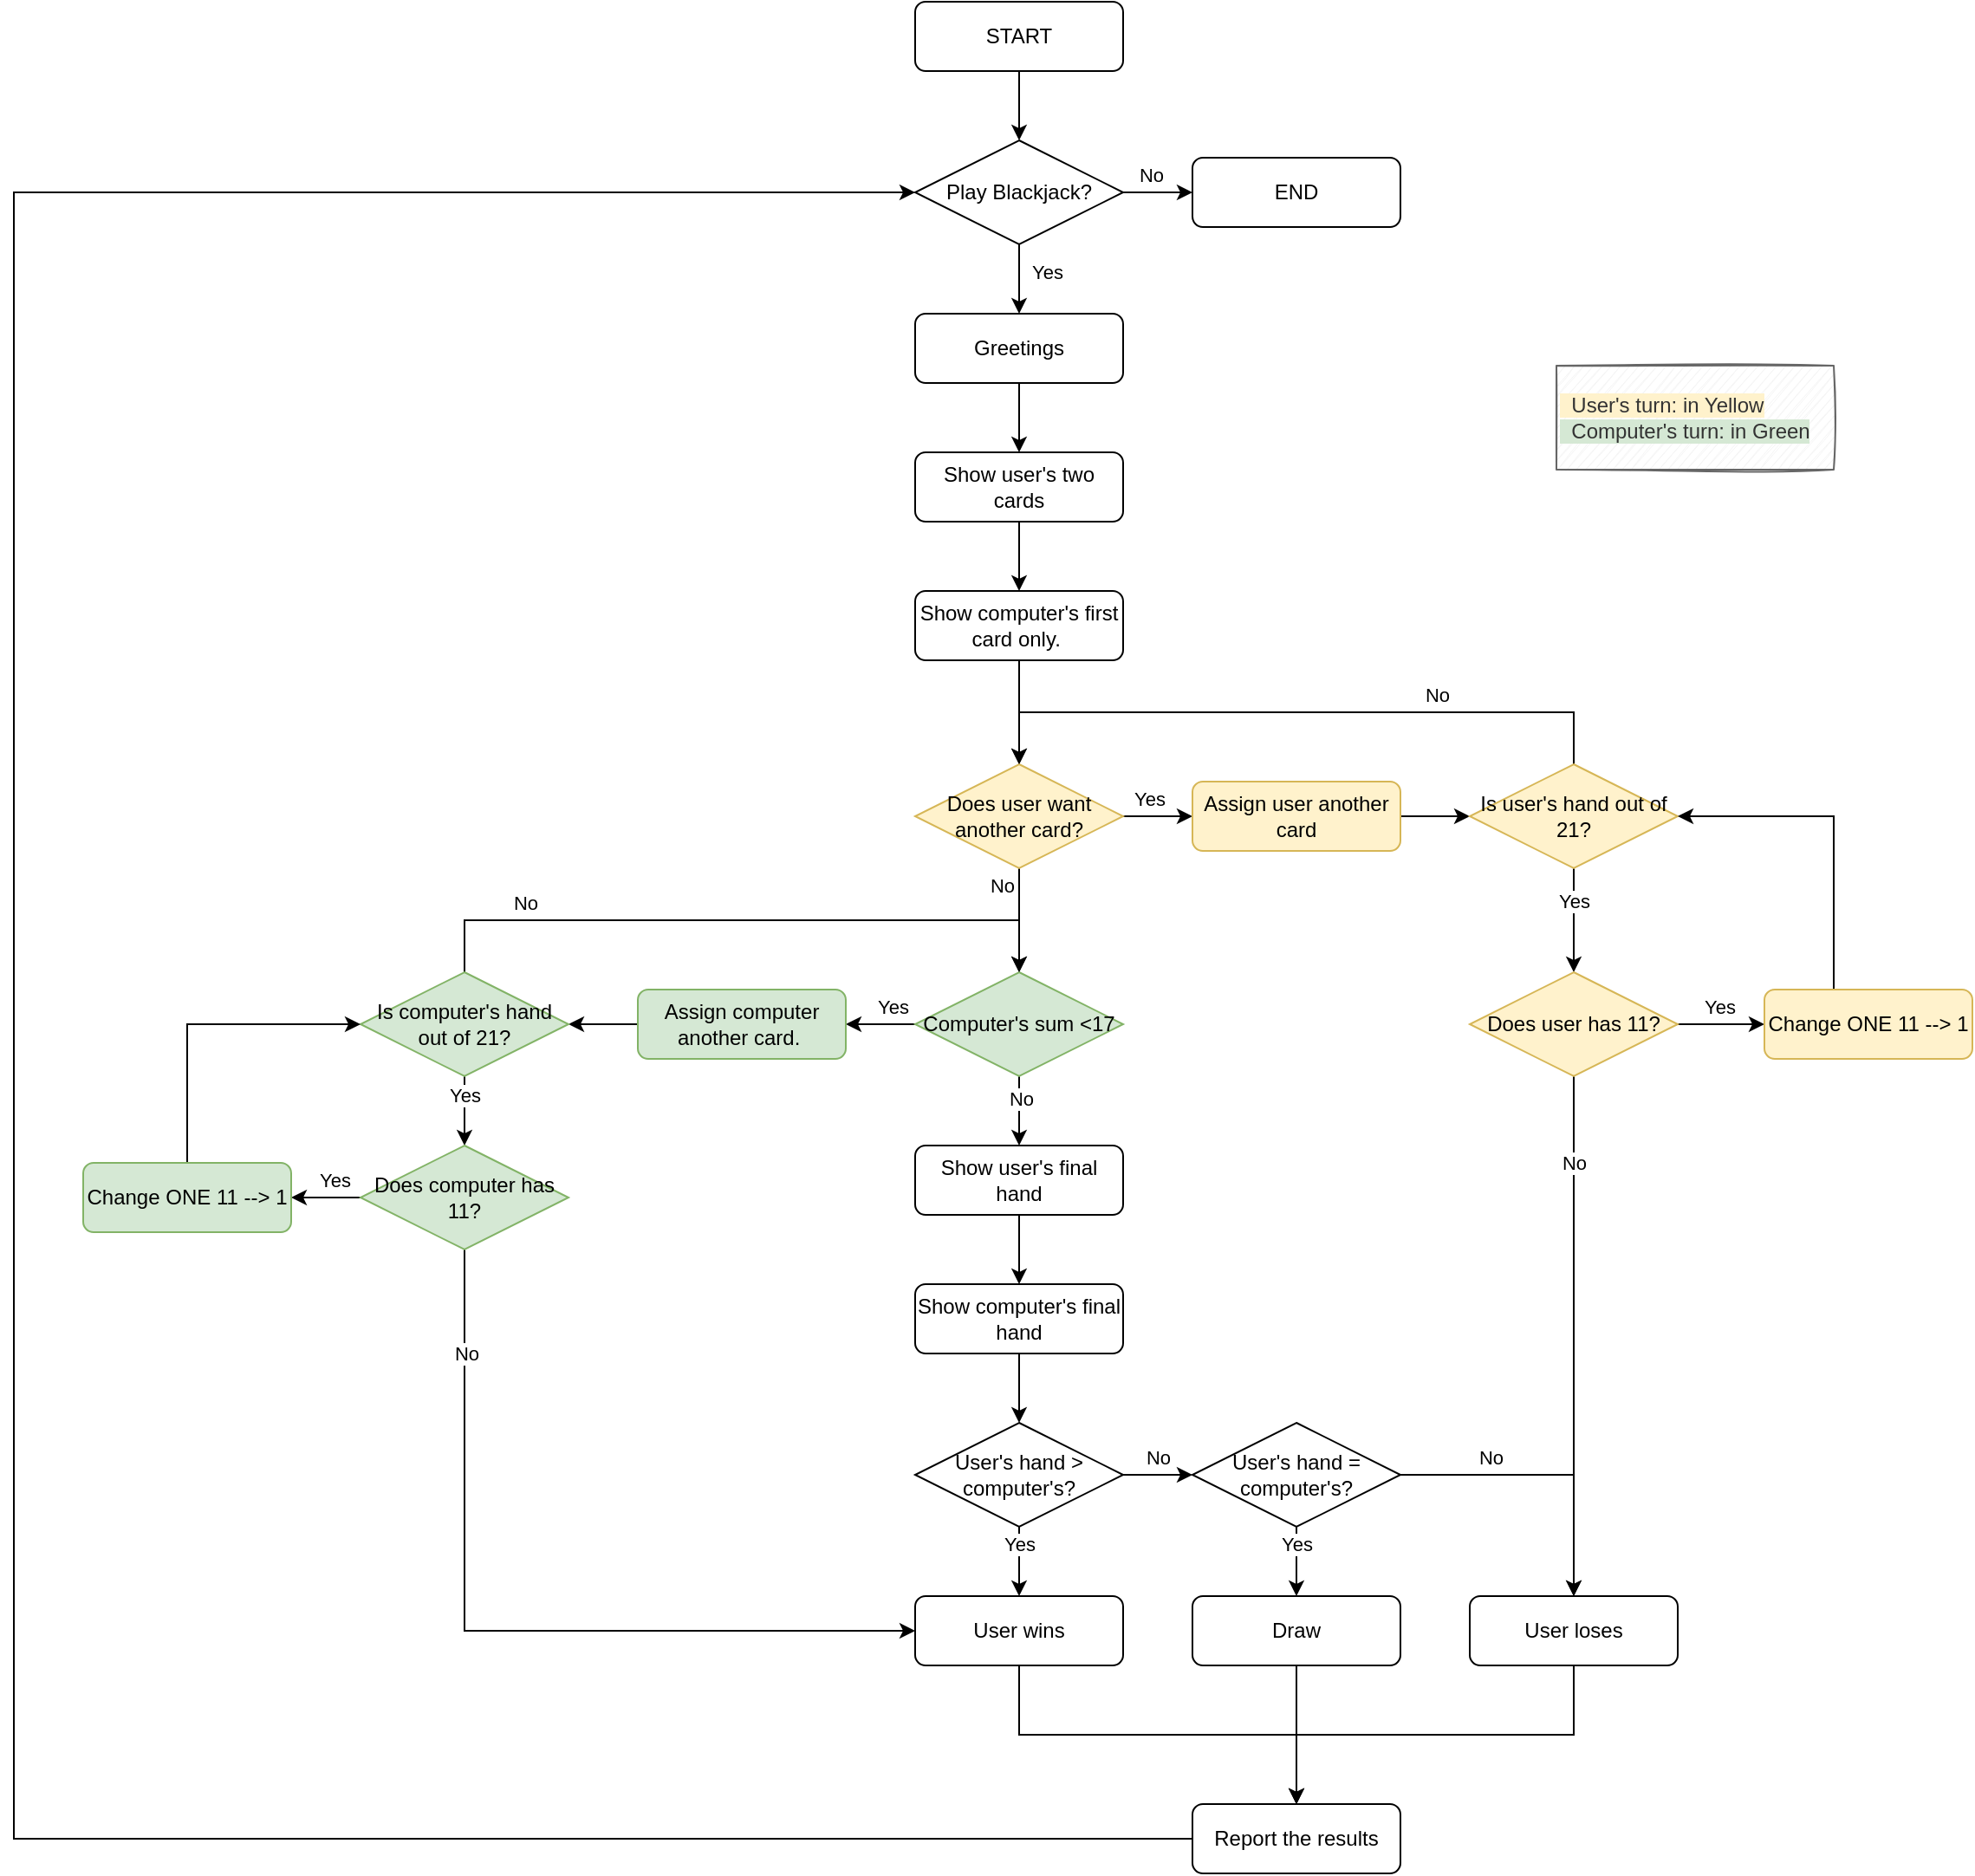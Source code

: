 <mxfile version="14.1.8" type="device"><diagram id="C5RBs43oDa-KdzZeNtuy" name="Page-1"><mxGraphModel dx="1050" dy="1539" grid="1" gridSize="10" guides="1" tooltips="1" connect="1" arrows="1" fold="1" page="0" pageScale="1" pageWidth="827" pageHeight="1169" math="0" shadow="0"><root><mxCell id="WIyWlLk6GJQsqaUBKTNV-0"/><mxCell id="WIyWlLk6GJQsqaUBKTNV-1" parent="WIyWlLk6GJQsqaUBKTNV-0"/><mxCell id="J25kYvnsNe3KVHVeuUGq-1" value="" style="edgeStyle=orthogonalEdgeStyle;rounded=0;orthogonalLoop=1;jettySize=auto;html=1;" edge="1" parent="WIyWlLk6GJQsqaUBKTNV-1" source="WIyWlLk6GJQsqaUBKTNV-3"><mxGeometry relative="1" as="geometry"><mxPoint x="420" y="20" as="targetPoint"/></mxGeometry></mxCell><mxCell id="WIyWlLk6GJQsqaUBKTNV-3" value="START" style="rounded=1;whiteSpace=wrap;html=1;fontSize=12;glass=0;strokeWidth=1;shadow=0;" parent="WIyWlLk6GJQsqaUBKTNV-1" vertex="1"><mxGeometry x="360" y="-60" width="120" height="40" as="geometry"/></mxCell><mxCell id="J25kYvnsNe3KVHVeuUGq-3" value="" style="edgeStyle=orthogonalEdgeStyle;rounded=0;orthogonalLoop=1;jettySize=auto;html=1;" edge="1" parent="WIyWlLk6GJQsqaUBKTNV-1" source="J25kYvnsNe3KVHVeuUGq-0" target="J25kYvnsNe3KVHVeuUGq-2"><mxGeometry relative="1" as="geometry"/></mxCell><mxCell id="J25kYvnsNe3KVHVeuUGq-0" value="Greetings" style="rounded=1;whiteSpace=wrap;html=1;fontSize=12;glass=0;strokeWidth=1;shadow=0;" vertex="1" parent="WIyWlLk6GJQsqaUBKTNV-1"><mxGeometry x="360" y="120" width="120" height="40" as="geometry"/></mxCell><mxCell id="J25kYvnsNe3KVHVeuUGq-5" value="" style="edgeStyle=orthogonalEdgeStyle;rounded=0;orthogonalLoop=1;jettySize=auto;html=1;" edge="1" parent="WIyWlLk6GJQsqaUBKTNV-1" source="J25kYvnsNe3KVHVeuUGq-2" target="J25kYvnsNe3KVHVeuUGq-4"><mxGeometry relative="1" as="geometry"/></mxCell><mxCell id="J25kYvnsNe3KVHVeuUGq-2" value="Show user's two cards" style="rounded=1;whiteSpace=wrap;html=1;fontSize=12;glass=0;strokeWidth=1;shadow=0;" vertex="1" parent="WIyWlLk6GJQsqaUBKTNV-1"><mxGeometry x="360" y="200" width="120" height="40" as="geometry"/></mxCell><mxCell id="J25kYvnsNe3KVHVeuUGq-7" value="" style="edgeStyle=orthogonalEdgeStyle;rounded=0;orthogonalLoop=1;jettySize=auto;html=1;" edge="1" parent="WIyWlLk6GJQsqaUBKTNV-1" source="J25kYvnsNe3KVHVeuUGq-4" target="J25kYvnsNe3KVHVeuUGq-6"><mxGeometry relative="1" as="geometry"/></mxCell><mxCell id="J25kYvnsNe3KVHVeuUGq-4" value="Show computer's first card only.&amp;nbsp;" style="rounded=1;whiteSpace=wrap;html=1;fontSize=12;glass=0;strokeWidth=1;shadow=0;" vertex="1" parent="WIyWlLk6GJQsqaUBKTNV-1"><mxGeometry x="360" y="280" width="120" height="40" as="geometry"/></mxCell><mxCell id="J25kYvnsNe3KVHVeuUGq-11" value="No" style="edgeStyle=orthogonalEdgeStyle;rounded=0;orthogonalLoop=1;jettySize=auto;html=1;entryX=0.5;entryY=0;entryDx=0;entryDy=0;" edge="1" parent="WIyWlLk6GJQsqaUBKTNV-1" source="J25kYvnsNe3KVHVeuUGq-6" target="J25kYvnsNe3KVHVeuUGq-58"><mxGeometry x="-0.667" y="-10" relative="1" as="geometry"><mxPoint x="320" y="430" as="targetPoint"/><mxPoint as="offset"/></mxGeometry></mxCell><mxCell id="J25kYvnsNe3KVHVeuUGq-26" value="" style="edgeStyle=orthogonalEdgeStyle;rounded=0;orthogonalLoop=1;jettySize=auto;html=1;" edge="1" parent="WIyWlLk6GJQsqaUBKTNV-1" source="J25kYvnsNe3KVHVeuUGq-6" target="J25kYvnsNe3KVHVeuUGq-25"><mxGeometry relative="1" as="geometry"/></mxCell><mxCell id="J25kYvnsNe3KVHVeuUGq-70" value="Yes" style="edgeLabel;html=1;align=center;verticalAlign=middle;resizable=0;points=[];" vertex="1" connectable="0" parent="J25kYvnsNe3KVHVeuUGq-26"><mxGeometry x="-0.25" y="-1" relative="1" as="geometry"><mxPoint y="-11" as="offset"/></mxGeometry></mxCell><mxCell id="J25kYvnsNe3KVHVeuUGq-6" value="Does user want another card?" style="rhombus;whiteSpace=wrap;html=1;rounded=0;shadow=0;strokeWidth=1;glass=0;fillColor=#fff2cc;strokeColor=#d6b656;" vertex="1" parent="WIyWlLk6GJQsqaUBKTNV-1"><mxGeometry x="360" y="380" width="120" height="60" as="geometry"/></mxCell><mxCell id="J25kYvnsNe3KVHVeuUGq-15" value="" style="edgeStyle=orthogonalEdgeStyle;rounded=0;orthogonalLoop=1;jettySize=auto;html=1;" edge="1" parent="WIyWlLk6GJQsqaUBKTNV-1" source="J25kYvnsNe3KVHVeuUGq-12" target="J25kYvnsNe3KVHVeuUGq-14"><mxGeometry relative="1" as="geometry"/></mxCell><mxCell id="J25kYvnsNe3KVHVeuUGq-12" value="Show user's final hand" style="whiteSpace=wrap;html=1;rounded=1;shadow=0;strokeWidth=1;glass=0;" vertex="1" parent="WIyWlLk6GJQsqaUBKTNV-1"><mxGeometry x="360" y="600" width="120" height="40" as="geometry"/></mxCell><mxCell id="J25kYvnsNe3KVHVeuUGq-19" value="" style="edgeStyle=orthogonalEdgeStyle;rounded=0;orthogonalLoop=1;jettySize=auto;html=1;" edge="1" parent="WIyWlLk6GJQsqaUBKTNV-1" source="J25kYvnsNe3KVHVeuUGq-14" target="J25kYvnsNe3KVHVeuUGq-18"><mxGeometry relative="1" as="geometry"/></mxCell><mxCell id="J25kYvnsNe3KVHVeuUGq-14" value="Show computer's final hand" style="whiteSpace=wrap;html=1;rounded=1;shadow=0;strokeWidth=1;glass=0;" vertex="1" parent="WIyWlLk6GJQsqaUBKTNV-1"><mxGeometry x="360" y="680" width="120" height="40" as="geometry"/></mxCell><mxCell id="J25kYvnsNe3KVHVeuUGq-21" value="Yes" style="edgeStyle=orthogonalEdgeStyle;rounded=0;orthogonalLoop=1;jettySize=auto;html=1;" edge="1" parent="WIyWlLk6GJQsqaUBKTNV-1" source="J25kYvnsNe3KVHVeuUGq-18" target="J25kYvnsNe3KVHVeuUGq-20"><mxGeometry x="-0.5" relative="1" as="geometry"><mxPoint as="offset"/></mxGeometry></mxCell><mxCell id="J25kYvnsNe3KVHVeuUGq-23" value="No" style="edgeStyle=orthogonalEdgeStyle;rounded=0;orthogonalLoop=1;jettySize=auto;html=1;entryX=0;entryY=0.5;entryDx=0;entryDy=0;" edge="1" parent="WIyWlLk6GJQsqaUBKTNV-1" source="J25kYvnsNe3KVHVeuUGq-18" target="J25kYvnsNe3KVHVeuUGq-40"><mxGeometry y="10" relative="1" as="geometry"><mxPoint x="540" y="790" as="targetPoint"/><mxPoint as="offset"/></mxGeometry></mxCell><mxCell id="J25kYvnsNe3KVHVeuUGq-18" value="User's hand &amp;gt; computer's?" style="rhombus;whiteSpace=wrap;html=1;rounded=0;shadow=0;strokeWidth=1;glass=0;" vertex="1" parent="WIyWlLk6GJQsqaUBKTNV-1"><mxGeometry x="360" y="760" width="120" height="60" as="geometry"/></mxCell><mxCell id="J25kYvnsNe3KVHVeuUGq-83" value="" style="edgeStyle=orthogonalEdgeStyle;rounded=0;orthogonalLoop=1;jettySize=auto;html=1;entryX=0.5;entryY=0;entryDx=0;entryDy=0;" edge="1" parent="WIyWlLk6GJQsqaUBKTNV-1" source="J25kYvnsNe3KVHVeuUGq-20" target="J25kYvnsNe3KVHVeuUGq-36"><mxGeometry relative="1" as="geometry"><mxPoint x="586" y="940" as="targetPoint"/><Array as="points"><mxPoint x="420" y="940"/><mxPoint x="580" y="940"/></Array></mxGeometry></mxCell><mxCell id="J25kYvnsNe3KVHVeuUGq-20" value="User wins" style="whiteSpace=wrap;html=1;rounded=1;shadow=0;strokeWidth=1;glass=0;" vertex="1" parent="WIyWlLk6GJQsqaUBKTNV-1"><mxGeometry x="360" y="860" width="120" height="40" as="geometry"/></mxCell><mxCell id="J25kYvnsNe3KVHVeuUGq-85" value="" style="edgeStyle=orthogonalEdgeStyle;rounded=0;orthogonalLoop=1;jettySize=auto;html=1;entryX=0.5;entryY=0;entryDx=0;entryDy=0;" edge="1" parent="WIyWlLk6GJQsqaUBKTNV-1" source="J25kYvnsNe3KVHVeuUGq-22" target="J25kYvnsNe3KVHVeuUGq-36"><mxGeometry relative="1" as="geometry"><mxPoint x="740" y="980" as="targetPoint"/><Array as="points"><mxPoint x="740" y="940"/><mxPoint x="580" y="940"/></Array></mxGeometry></mxCell><mxCell id="J25kYvnsNe3KVHVeuUGq-22" value="User loses" style="whiteSpace=wrap;html=1;rounded=1;shadow=0;strokeWidth=1;glass=0;" vertex="1" parent="WIyWlLk6GJQsqaUBKTNV-1"><mxGeometry x="680" y="860" width="120" height="40" as="geometry"/></mxCell><mxCell id="J25kYvnsNe3KVHVeuUGq-30" value="" style="edgeStyle=orthogonalEdgeStyle;rounded=0;orthogonalLoop=1;jettySize=auto;html=1;" edge="1" parent="WIyWlLk6GJQsqaUBKTNV-1" source="J25kYvnsNe3KVHVeuUGq-25" target="J25kYvnsNe3KVHVeuUGq-29"><mxGeometry relative="1" as="geometry"/></mxCell><mxCell id="J25kYvnsNe3KVHVeuUGq-25" value="Assign user another card" style="whiteSpace=wrap;html=1;rounded=1;shadow=0;strokeWidth=1;glass=0;fillColor=#fff2cc;strokeColor=#d6b656;" vertex="1" parent="WIyWlLk6GJQsqaUBKTNV-1"><mxGeometry x="520" y="390" width="120" height="40" as="geometry"/></mxCell><mxCell id="J25kYvnsNe3KVHVeuUGq-55" value="" style="edgeStyle=orthogonalEdgeStyle;rounded=0;orthogonalLoop=1;jettySize=auto;html=1;" edge="1" parent="WIyWlLk6GJQsqaUBKTNV-1" source="J25kYvnsNe3KVHVeuUGq-29"><mxGeometry relative="1" as="geometry"><mxPoint x="420" y="380" as="targetPoint"/><Array as="points"><mxPoint x="740" y="350"/><mxPoint x="420" y="350"/></Array></mxGeometry></mxCell><mxCell id="J25kYvnsNe3KVHVeuUGq-56" value="No" style="edgeLabel;html=1;align=center;verticalAlign=middle;resizable=0;points=[];" vertex="1" connectable="0" parent="J25kYvnsNe3KVHVeuUGq-55"><mxGeometry x="-0.423" y="-1" relative="1" as="geometry"><mxPoint y="-9.03" as="offset"/></mxGeometry></mxCell><mxCell id="J25kYvnsNe3KVHVeuUGq-95" value="" style="edgeStyle=orthogonalEdgeStyle;rounded=0;orthogonalLoop=1;jettySize=auto;html=1;exitX=0.5;exitY=1;exitDx=0;exitDy=0;entryX=0.5;entryY=0;entryDx=0;entryDy=0;" edge="1" parent="WIyWlLk6GJQsqaUBKTNV-1" source="J25kYvnsNe3KVHVeuUGq-29" target="J25kYvnsNe3KVHVeuUGq-89"><mxGeometry relative="1" as="geometry"><Array as="points"><mxPoint x="740" y="500"/><mxPoint x="740" y="500"/></Array></mxGeometry></mxCell><mxCell id="J25kYvnsNe3KVHVeuUGq-119" value="Yes" style="edgeLabel;html=1;align=center;verticalAlign=middle;resizable=0;points=[];" vertex="1" connectable="0" parent="J25kYvnsNe3KVHVeuUGq-95"><mxGeometry x="-0.375" relative="1" as="geometry"><mxPoint as="offset"/></mxGeometry></mxCell><mxCell id="J25kYvnsNe3KVHVeuUGq-29" value="Is user's hand out of 21?" style="rhombus;whiteSpace=wrap;html=1;rounded=0;shadow=0;strokeWidth=1;glass=0;fillColor=#fff2cc;strokeColor=#d6b656;" vertex="1" parent="WIyWlLk6GJQsqaUBKTNV-1"><mxGeometry x="680" y="380" width="120" height="60" as="geometry"/></mxCell><mxCell id="J25kYvnsNe3KVHVeuUGq-87" value="" style="edgeStyle=orthogonalEdgeStyle;rounded=0;orthogonalLoop=1;jettySize=auto;html=1;entryX=0;entryY=0.5;entryDx=0;entryDy=0;" edge="1" parent="WIyWlLk6GJQsqaUBKTNV-1" source="J25kYvnsNe3KVHVeuUGq-36" target="J25kYvnsNe3KVHVeuUGq-77"><mxGeometry relative="1" as="geometry"><mxPoint x="280" y="900" as="targetPoint"/><Array as="points"><mxPoint x="-160" y="1000"/><mxPoint x="-160" y="50"/></Array></mxGeometry></mxCell><mxCell id="J25kYvnsNe3KVHVeuUGq-36" value="Report the results" style="whiteSpace=wrap;html=1;rounded=1;shadow=0;strokeWidth=1;glass=0;" vertex="1" parent="WIyWlLk6GJQsqaUBKTNV-1"><mxGeometry x="520" y="980" width="120" height="40" as="geometry"/></mxCell><mxCell id="J25kYvnsNe3KVHVeuUGq-41" value="" style="edgeStyle=orthogonalEdgeStyle;rounded=0;orthogonalLoop=1;jettySize=auto;html=1;" edge="1" parent="WIyWlLk6GJQsqaUBKTNV-1" source="J25kYvnsNe3KVHVeuUGq-40" target="J25kYvnsNe3KVHVeuUGq-22"><mxGeometry relative="1" as="geometry"/></mxCell><mxCell id="J25kYvnsNe3KVHVeuUGq-57" value="No" style="edgeLabel;html=1;align=center;verticalAlign=middle;resizable=0;points=[];" vertex="1" connectable="0" parent="J25kYvnsNe3KVHVeuUGq-41"><mxGeometry x="-0.386" y="-2" relative="1" as="geometry"><mxPoint y="-12.03" as="offset"/></mxGeometry></mxCell><mxCell id="J25kYvnsNe3KVHVeuUGq-43" value="" style="edgeStyle=orthogonalEdgeStyle;rounded=0;orthogonalLoop=1;jettySize=auto;html=1;" edge="1" parent="WIyWlLk6GJQsqaUBKTNV-1" source="J25kYvnsNe3KVHVeuUGq-40" target="J25kYvnsNe3KVHVeuUGq-42"><mxGeometry relative="1" as="geometry"/></mxCell><mxCell id="J25kYvnsNe3KVHVeuUGq-44" value="Yes" style="edgeLabel;html=1;align=center;verticalAlign=middle;resizable=0;points=[];" vertex="1" connectable="0" parent="J25kYvnsNe3KVHVeuUGq-43"><mxGeometry x="-0.623" relative="1" as="geometry"><mxPoint y="2" as="offset"/></mxGeometry></mxCell><mxCell id="J25kYvnsNe3KVHVeuUGq-40" value="User's hand = computer's?" style="rhombus;whiteSpace=wrap;html=1;rounded=0;shadow=0;strokeWidth=1;glass=0;" vertex="1" parent="WIyWlLk6GJQsqaUBKTNV-1"><mxGeometry x="520" y="760" width="120" height="60" as="geometry"/></mxCell><mxCell id="J25kYvnsNe3KVHVeuUGq-48" value="" style="edgeStyle=orthogonalEdgeStyle;rounded=0;orthogonalLoop=1;jettySize=auto;html=1;" edge="1" parent="WIyWlLk6GJQsqaUBKTNV-1" source="J25kYvnsNe3KVHVeuUGq-42" target="J25kYvnsNe3KVHVeuUGq-36"><mxGeometry relative="1" as="geometry"/></mxCell><mxCell id="J25kYvnsNe3KVHVeuUGq-42" value="Draw" style="whiteSpace=wrap;html=1;rounded=1;shadow=0;strokeWidth=1;glass=0;" vertex="1" parent="WIyWlLk6GJQsqaUBKTNV-1"><mxGeometry x="520" y="860" width="120" height="40" as="geometry"/></mxCell><mxCell id="J25kYvnsNe3KVHVeuUGq-60" value="" style="edgeStyle=orthogonalEdgeStyle;rounded=0;orthogonalLoop=1;jettySize=auto;html=1;" edge="1" parent="WIyWlLk6GJQsqaUBKTNV-1" source="J25kYvnsNe3KVHVeuUGq-58" target="J25kYvnsNe3KVHVeuUGq-59"><mxGeometry relative="1" as="geometry"/></mxCell><mxCell id="J25kYvnsNe3KVHVeuUGq-61" value="Yes" style="edgeLabel;html=1;align=center;verticalAlign=middle;resizable=0;points=[];" vertex="1" connectable="0" parent="J25kYvnsNe3KVHVeuUGq-60"><mxGeometry x="-0.551" y="-2" relative="1" as="geometry"><mxPoint x="-4" y="-8" as="offset"/></mxGeometry></mxCell><mxCell id="J25kYvnsNe3KVHVeuUGq-115" value="" style="edgeStyle=orthogonalEdgeStyle;rounded=0;orthogonalLoop=1;jettySize=auto;html=1;" edge="1" parent="WIyWlLk6GJQsqaUBKTNV-1" source="J25kYvnsNe3KVHVeuUGq-58" target="J25kYvnsNe3KVHVeuUGq-12"><mxGeometry relative="1" as="geometry"/></mxCell><mxCell id="J25kYvnsNe3KVHVeuUGq-122" value="No" style="edgeLabel;html=1;align=center;verticalAlign=middle;resizable=0;points=[];" vertex="1" connectable="0" parent="J25kYvnsNe3KVHVeuUGq-115"><mxGeometry x="-0.35" y="1" relative="1" as="geometry"><mxPoint as="offset"/></mxGeometry></mxCell><mxCell id="J25kYvnsNe3KVHVeuUGq-58" value="Computer's sum &amp;lt;17" style="rhombus;whiteSpace=wrap;html=1;rounded=0;shadow=0;strokeWidth=1;glass=0;fillColor=#d5e8d4;strokeColor=#82b366;" vertex="1" parent="WIyWlLk6GJQsqaUBKTNV-1"><mxGeometry x="360" y="500" width="120" height="60" as="geometry"/></mxCell><mxCell id="J25kYvnsNe3KVHVeuUGq-63" value="" style="edgeStyle=orthogonalEdgeStyle;rounded=0;orthogonalLoop=1;jettySize=auto;html=1;" edge="1" parent="WIyWlLk6GJQsqaUBKTNV-1" source="J25kYvnsNe3KVHVeuUGq-59" target="J25kYvnsNe3KVHVeuUGq-62"><mxGeometry relative="1" as="geometry"/></mxCell><mxCell id="J25kYvnsNe3KVHVeuUGq-59" value="Assign computer another card.&amp;nbsp;" style="whiteSpace=wrap;html=1;rounded=1;shadow=0;strokeWidth=1;glass=0;fillColor=#d5e8d4;strokeColor=#82b366;" vertex="1" parent="WIyWlLk6GJQsqaUBKTNV-1"><mxGeometry x="200" y="510" width="120" height="40" as="geometry"/></mxCell><mxCell id="J25kYvnsNe3KVHVeuUGq-65" value="" style="edgeStyle=orthogonalEdgeStyle;rounded=0;orthogonalLoop=1;jettySize=auto;html=1;entryX=0.5;entryY=0;entryDx=0;entryDy=0;" edge="1" parent="WIyWlLk6GJQsqaUBKTNV-1" source="J25kYvnsNe3KVHVeuUGq-62" target="J25kYvnsNe3KVHVeuUGq-98"><mxGeometry relative="1" as="geometry"><mxPoint x="33" y="780" as="targetPoint"/><Array as="points"><mxPoint x="100" y="580"/><mxPoint x="100" y="580"/></Array></mxGeometry></mxCell><mxCell id="J25kYvnsNe3KVHVeuUGq-66" value="Yes" style="edgeLabel;html=1;align=center;verticalAlign=middle;resizable=0;points=[];" vertex="1" connectable="0" parent="J25kYvnsNe3KVHVeuUGq-65"><mxGeometry x="-0.792" y="-3" relative="1" as="geometry"><mxPoint x="3" y="7" as="offset"/></mxGeometry></mxCell><mxCell id="J25kYvnsNe3KVHVeuUGq-121" value="" style="edgeStyle=orthogonalEdgeStyle;rounded=0;orthogonalLoop=1;jettySize=auto;html=1;entryX=0.5;entryY=0;entryDx=0;entryDy=0;" edge="1" parent="WIyWlLk6GJQsqaUBKTNV-1" source="J25kYvnsNe3KVHVeuUGq-62" target="J25kYvnsNe3KVHVeuUGq-58"><mxGeometry relative="1" as="geometry"><mxPoint x="420" y="490" as="targetPoint"/><Array as="points"><mxPoint x="100" y="470"/><mxPoint x="420" y="470"/></Array></mxGeometry></mxCell><mxCell id="J25kYvnsNe3KVHVeuUGq-123" value="No" style="edgeLabel;html=1;align=center;verticalAlign=middle;resizable=0;points=[];" vertex="1" connectable="0" parent="J25kYvnsNe3KVHVeuUGq-121"><mxGeometry x="-0.572" y="3" relative="1" as="geometry"><mxPoint x="-17" y="-7" as="offset"/></mxGeometry></mxCell><mxCell id="J25kYvnsNe3KVHVeuUGq-62" value="Is computer's hand out of 21?" style="rhombus;whiteSpace=wrap;html=1;rounded=0;shadow=0;strokeWidth=1;glass=0;fillColor=#d5e8d4;strokeColor=#82b366;" vertex="1" parent="WIyWlLk6GJQsqaUBKTNV-1"><mxGeometry x="40" y="500" width="120" height="60" as="geometry"/></mxCell><mxCell id="J25kYvnsNe3KVHVeuUGq-78" value="" style="edgeStyle=orthogonalEdgeStyle;rounded=0;orthogonalLoop=1;jettySize=auto;html=1;" edge="1" parent="WIyWlLk6GJQsqaUBKTNV-1" source="J25kYvnsNe3KVHVeuUGq-77" target="J25kYvnsNe3KVHVeuUGq-0"><mxGeometry relative="1" as="geometry"/></mxCell><mxCell id="J25kYvnsNe3KVHVeuUGq-79" value="Yes" style="edgeLabel;html=1;align=center;verticalAlign=middle;resizable=0;points=[];" vertex="1" connectable="0" parent="J25kYvnsNe3KVHVeuUGq-78"><mxGeometry x="-0.2" relative="1" as="geometry"><mxPoint x="16" as="offset"/></mxGeometry></mxCell><mxCell id="J25kYvnsNe3KVHVeuUGq-81" value="" style="edgeStyle=orthogonalEdgeStyle;rounded=0;orthogonalLoop=1;jettySize=auto;html=1;" edge="1" parent="WIyWlLk6GJQsqaUBKTNV-1" source="J25kYvnsNe3KVHVeuUGq-77" target="J25kYvnsNe3KVHVeuUGq-80"><mxGeometry relative="1" as="geometry"/></mxCell><mxCell id="J25kYvnsNe3KVHVeuUGq-88" value="No" style="edgeLabel;html=1;align=center;verticalAlign=middle;resizable=0;points=[];" vertex="1" connectable="0" parent="J25kYvnsNe3KVHVeuUGq-81"><mxGeometry x="-0.2" y="3" relative="1" as="geometry"><mxPoint y="-7" as="offset"/></mxGeometry></mxCell><mxCell id="J25kYvnsNe3KVHVeuUGq-77" value="Play Blackjack?" style="rhombus;whiteSpace=wrap;html=1;rounded=0;shadow=0;strokeWidth=1;glass=0;" vertex="1" parent="WIyWlLk6GJQsqaUBKTNV-1"><mxGeometry x="360" y="20" width="120" height="60" as="geometry"/></mxCell><mxCell id="J25kYvnsNe3KVHVeuUGq-80" value="END" style="whiteSpace=wrap;html=1;rounded=1;shadow=0;strokeWidth=1;glass=0;" vertex="1" parent="WIyWlLk6GJQsqaUBKTNV-1"><mxGeometry x="520" y="30" width="120" height="40" as="geometry"/></mxCell><mxCell id="J25kYvnsNe3KVHVeuUGq-91" value="" style="edgeStyle=orthogonalEdgeStyle;rounded=0;orthogonalLoop=1;jettySize=auto;html=1;" edge="1" parent="WIyWlLk6GJQsqaUBKTNV-1" source="J25kYvnsNe3KVHVeuUGq-89" target="J25kYvnsNe3KVHVeuUGq-90"><mxGeometry relative="1" as="geometry"/></mxCell><mxCell id="J25kYvnsNe3KVHVeuUGq-118" value="Yes" style="edgeLabel;html=1;align=center;verticalAlign=middle;resizable=0;points=[];" vertex="1" connectable="0" parent="J25kYvnsNe3KVHVeuUGq-91"><mxGeometry x="-0.05" y="1" relative="1" as="geometry"><mxPoint y="-9" as="offset"/></mxGeometry></mxCell><mxCell id="J25kYvnsNe3KVHVeuUGq-93" value="" style="edgeStyle=orthogonalEdgeStyle;rounded=0;orthogonalLoop=1;jettySize=auto;html=1;entryX=0.5;entryY=0;entryDx=0;entryDy=0;exitX=0.5;exitY=1;exitDx=0;exitDy=0;" edge="1" parent="WIyWlLk6GJQsqaUBKTNV-1" source="J25kYvnsNe3KVHVeuUGq-89" target="J25kYvnsNe3KVHVeuUGq-22"><mxGeometry relative="1" as="geometry"><mxPoint x="740" y="610" as="sourcePoint"/><mxPoint x="580" y="730" as="targetPoint"/></mxGeometry></mxCell><mxCell id="J25kYvnsNe3KVHVeuUGq-94" value="No" style="edgeLabel;html=1;align=center;verticalAlign=middle;resizable=0;points=[];" vertex="1" connectable="0" parent="J25kYvnsNe3KVHVeuUGq-93"><mxGeometry x="-0.683" y="3" relative="1" as="geometry"><mxPoint x="-3" y="2" as="offset"/></mxGeometry></mxCell><mxCell id="J25kYvnsNe3KVHVeuUGq-89" value="Does user has 11?" style="rhombus;whiteSpace=wrap;html=1;rounded=0;shadow=0;strokeWidth=1;glass=0;fillColor=#fff2cc;strokeColor=#d6b656;" vertex="1" parent="WIyWlLk6GJQsqaUBKTNV-1"><mxGeometry x="680" y="500" width="120" height="60" as="geometry"/></mxCell><mxCell id="J25kYvnsNe3KVHVeuUGq-114" value="" style="edgeStyle=orthogonalEdgeStyle;rounded=0;orthogonalLoop=1;jettySize=auto;html=1;entryX=1;entryY=0.5;entryDx=0;entryDy=0;" edge="1" parent="WIyWlLk6GJQsqaUBKTNV-1" source="J25kYvnsNe3KVHVeuUGq-90" target="J25kYvnsNe3KVHVeuUGq-29"><mxGeometry relative="1" as="geometry"><mxPoint x="900" y="470" as="targetPoint"/><Array as="points"><mxPoint x="890" y="410"/></Array></mxGeometry></mxCell><mxCell id="J25kYvnsNe3KVHVeuUGq-90" value="Change ONE 11 --&amp;gt; 1" style="whiteSpace=wrap;html=1;rounded=1;shadow=0;strokeWidth=1;glass=0;fillColor=#fff2cc;strokeColor=#d6b656;" vertex="1" parent="WIyWlLk6GJQsqaUBKTNV-1"><mxGeometry x="850" y="510" width="120" height="40" as="geometry"/></mxCell><mxCell id="J25kYvnsNe3KVHVeuUGq-100" value="" style="edgeStyle=orthogonalEdgeStyle;rounded=0;orthogonalLoop=1;jettySize=auto;html=1;entryX=0;entryY=0.5;entryDx=0;entryDy=0;exitX=0.5;exitY=1;exitDx=0;exitDy=0;" edge="1" parent="WIyWlLk6GJQsqaUBKTNV-1" source="J25kYvnsNe3KVHVeuUGq-98" target="J25kYvnsNe3KVHVeuUGq-20"><mxGeometry relative="1" as="geometry"><mxPoint x="106" y="760" as="targetPoint"/><Array as="points"><mxPoint x="100" y="880"/></Array></mxGeometry></mxCell><mxCell id="J25kYvnsNe3KVHVeuUGq-101" value="No" style="edgeLabel;html=1;align=center;verticalAlign=middle;resizable=0;points=[];" vertex="1" connectable="0" parent="J25kYvnsNe3KVHVeuUGq-100"><mxGeometry x="-0.794" y="1" relative="1" as="geometry"><mxPoint y="10" as="offset"/></mxGeometry></mxCell><mxCell id="J25kYvnsNe3KVHVeuUGq-108" value="" style="edgeStyle=orthogonalEdgeStyle;rounded=0;orthogonalLoop=1;jettySize=auto;html=1;" edge="1" parent="WIyWlLk6GJQsqaUBKTNV-1" source="J25kYvnsNe3KVHVeuUGq-98" target="J25kYvnsNe3KVHVeuUGq-104"><mxGeometry relative="1" as="geometry"/></mxCell><mxCell id="J25kYvnsNe3KVHVeuUGq-117" value="Yes" style="edgeLabel;html=1;align=center;verticalAlign=middle;resizable=0;points=[];" vertex="1" connectable="0" parent="J25kYvnsNe3KVHVeuUGq-108"><mxGeometry x="-0.25" y="-1" relative="1" as="geometry"><mxPoint y="-9" as="offset"/></mxGeometry></mxCell><mxCell id="J25kYvnsNe3KVHVeuUGq-98" value="Does computer has 11?" style="rhombus;whiteSpace=wrap;html=1;rounded=0;shadow=0;strokeWidth=1;glass=0;fillColor=#d5e8d4;strokeColor=#82b366;" vertex="1" parent="WIyWlLk6GJQsqaUBKTNV-1"><mxGeometry x="40" y="600" width="120" height="60" as="geometry"/></mxCell><mxCell id="J25kYvnsNe3KVHVeuUGq-110" value="" style="edgeStyle=orthogonalEdgeStyle;rounded=0;orthogonalLoop=1;jettySize=auto;html=1;entryX=0;entryY=0.5;entryDx=0;entryDy=0;exitX=0.5;exitY=0;exitDx=0;exitDy=0;" edge="1" parent="WIyWlLk6GJQsqaUBKTNV-1" source="J25kYvnsNe3KVHVeuUGq-104" target="J25kYvnsNe3KVHVeuUGq-62"><mxGeometry relative="1" as="geometry"><mxPoint x="100" y="550" as="targetPoint"/><Array as="points"><mxPoint x="-60" y="530"/></Array></mxGeometry></mxCell><mxCell id="J25kYvnsNe3KVHVeuUGq-104" value="Change ONE 11 --&amp;gt; 1" style="whiteSpace=wrap;html=1;rounded=1;shadow=0;strokeWidth=1;glass=0;fillColor=#d5e8d4;strokeColor=#82b366;" vertex="1" parent="WIyWlLk6GJQsqaUBKTNV-1"><mxGeometry x="-120" y="610" width="120" height="40" as="geometry"/></mxCell><mxCell id="J25kYvnsNe3KVHVeuUGq-112" value="&lt;span style=&quot;background-color: rgb(255 , 242 , 204)&quot;&gt;&amp;nbsp; User's turn: in Yellow&lt;/span&gt;&lt;br&gt;&lt;span style=&quot;background-color: rgb(213 , 232 , 212)&quot;&gt;&amp;nbsp; Computer's turn: in Green&lt;/span&gt;" style="rounded=0;whiteSpace=wrap;html=1;glass=0;fillColor=#f5f5f5;strokeColor=#666666;fontColor=#333333;shadow=0;sketch=1;align=left;" vertex="1" parent="WIyWlLk6GJQsqaUBKTNV-1"><mxGeometry x="730" y="150" width="160" height="60" as="geometry"/></mxCell></root></mxGraphModel></diagram></mxfile>